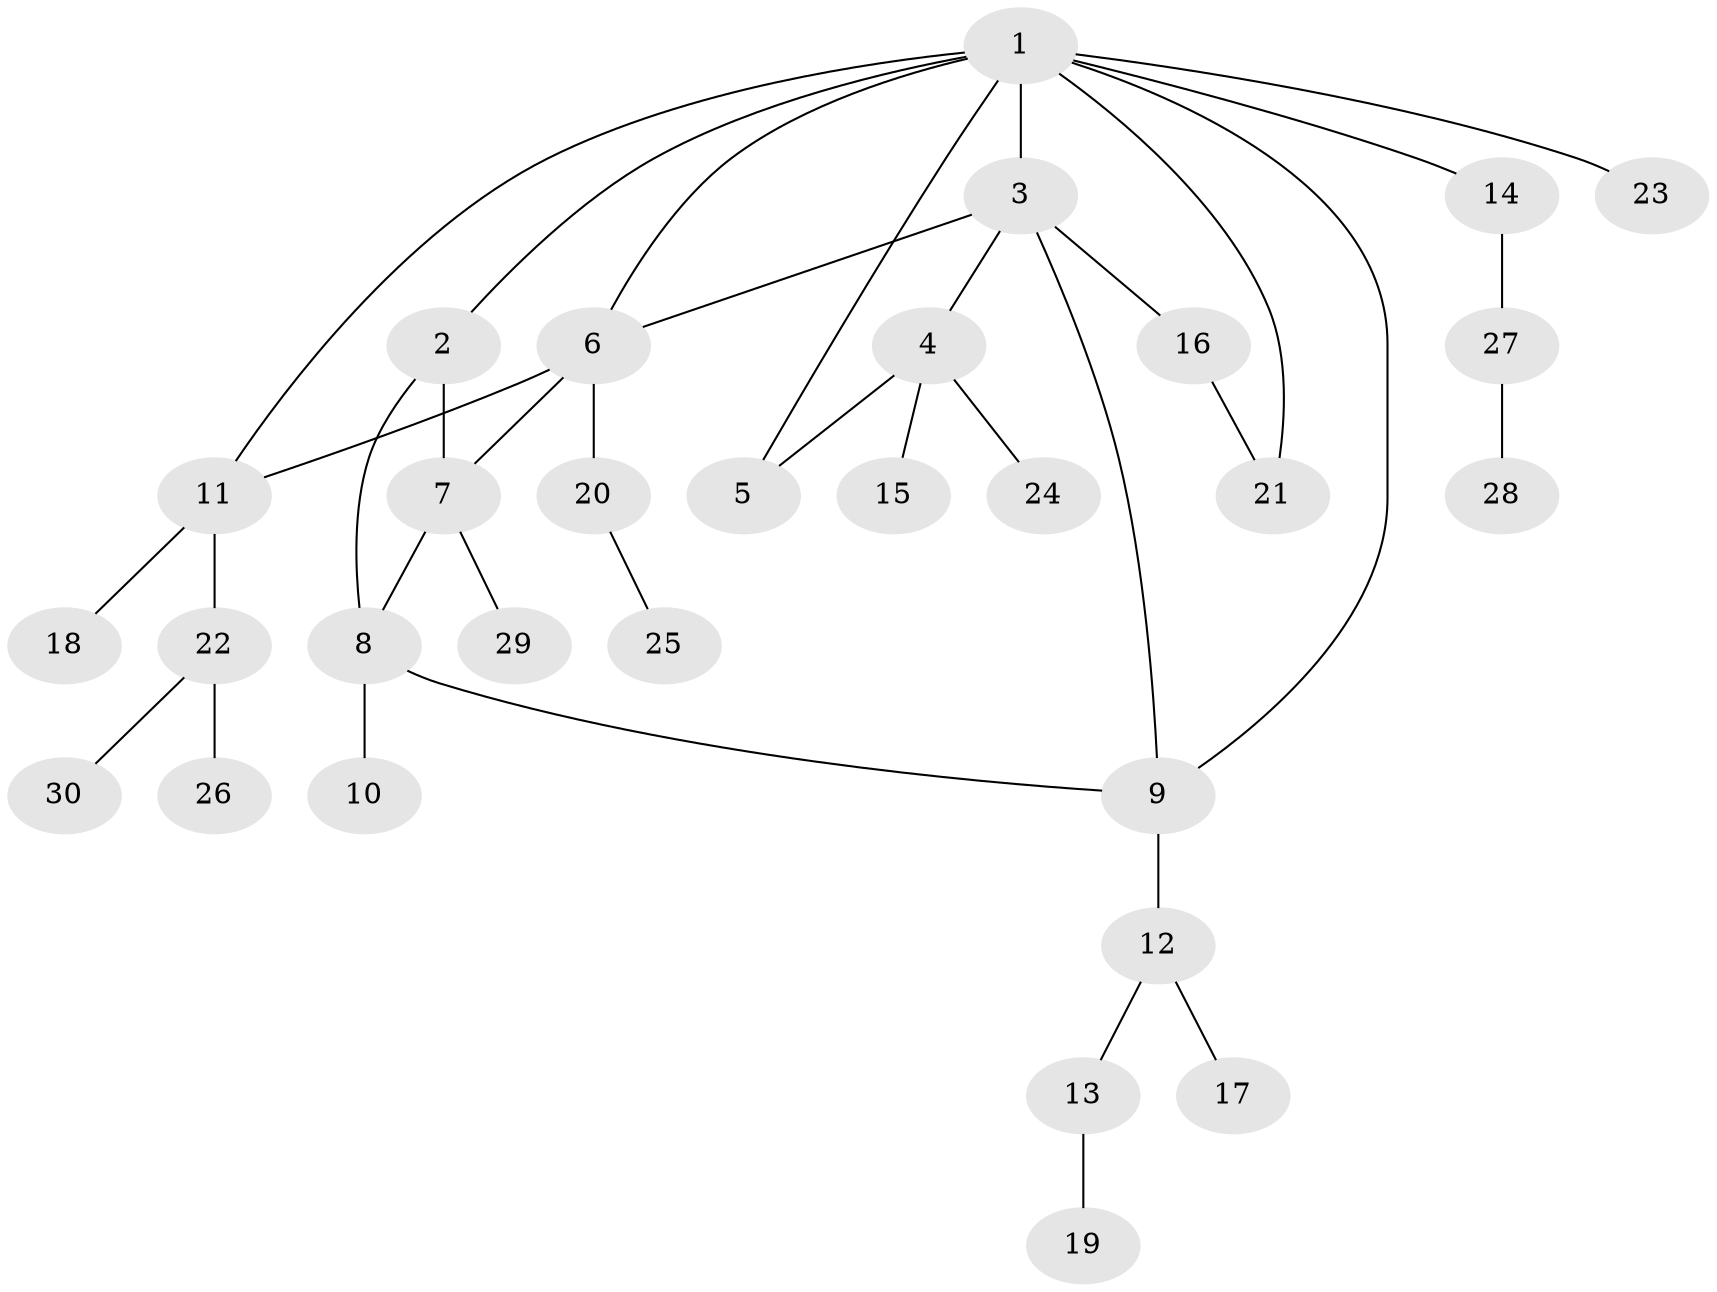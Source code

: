 // original degree distribution, {6: 0.04081632653061224, 4: 0.04081632653061224, 5: 0.12244897959183673, 7: 0.02040816326530612, 3: 0.12244897959183673, 1: 0.5102040816326531, 2: 0.14285714285714285}
// Generated by graph-tools (version 1.1) at 2025/52/03/04/25 22:52:27]
// undirected, 30 vertices, 37 edges
graph export_dot {
  node [color=gray90,style=filled];
  1;
  2;
  3;
  4;
  5;
  6;
  7;
  8;
  9;
  10;
  11;
  12;
  13;
  14;
  15;
  16;
  17;
  18;
  19;
  20;
  21;
  22;
  23;
  24;
  25;
  26;
  27;
  28;
  29;
  30;
  1 -- 2 [weight=1.0];
  1 -- 3 [weight=1.0];
  1 -- 5 [weight=1.0];
  1 -- 6 [weight=1.0];
  1 -- 9 [weight=1.0];
  1 -- 11 [weight=1.0];
  1 -- 14 [weight=1.0];
  1 -- 21 [weight=1.0];
  1 -- 23 [weight=1.0];
  2 -- 7 [weight=1.0];
  2 -- 8 [weight=1.0];
  3 -- 4 [weight=1.0];
  3 -- 6 [weight=1.0];
  3 -- 9 [weight=1.0];
  3 -- 16 [weight=1.0];
  4 -- 5 [weight=1.0];
  4 -- 15 [weight=1.0];
  4 -- 24 [weight=1.0];
  6 -- 7 [weight=1.0];
  6 -- 11 [weight=1.0];
  6 -- 20 [weight=1.0];
  7 -- 8 [weight=1.0];
  7 -- 29 [weight=1.0];
  8 -- 9 [weight=1.0];
  8 -- 10 [weight=1.0];
  9 -- 12 [weight=1.0];
  11 -- 18 [weight=1.0];
  11 -- 22 [weight=1.0];
  12 -- 13 [weight=1.0];
  12 -- 17 [weight=1.0];
  13 -- 19 [weight=1.0];
  14 -- 27 [weight=1.0];
  16 -- 21 [weight=1.0];
  20 -- 25 [weight=1.0];
  22 -- 26 [weight=1.0];
  22 -- 30 [weight=1.0];
  27 -- 28 [weight=1.0];
}
